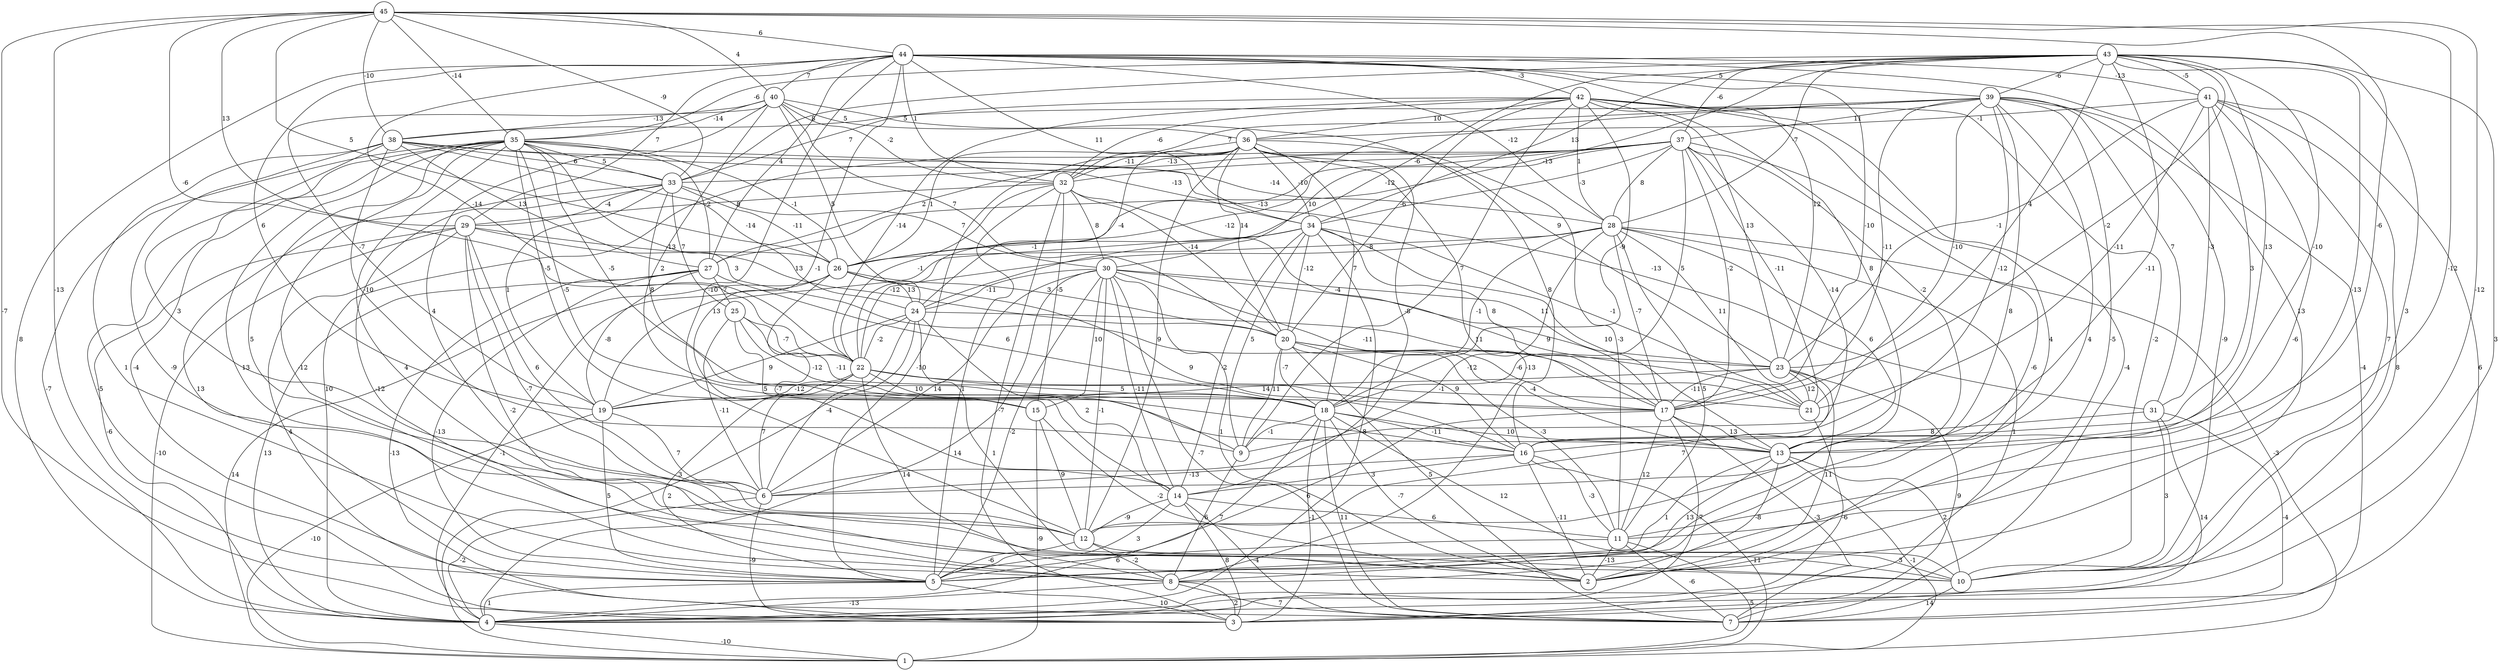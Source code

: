 graph { 
	 fontname="Helvetica,Arial,sans-serif" 
	 node [shape = circle]; 
	 45 -- 3 [label = "-7"];
	 45 -- 5 [label = "-13"];
	 45 -- 10 [label = "-12"];
	 45 -- 11 [label = "-12"];
	 45 -- 13 [label = "-6"];
	 45 -- 22 [label = "-6"];
	 45 -- 26 [label = "5"];
	 45 -- 29 [label = "13"];
	 45 -- 33 [label = "-9"];
	 45 -- 35 [label = "-14"];
	 45 -- 38 [label = "-10"];
	 45 -- 40 [label = "4"];
	 45 -- 44 [label = "6"];
	 44 -- 2 [label = "13"];
	 44 -- 4 [label = "8"];
	 44 -- 12 [label = "-10"];
	 44 -- 14 [label = "-1"];
	 44 -- 17 [label = "-10"];
	 44 -- 19 [label = "6"];
	 44 -- 22 [label = "-14"];
	 44 -- 23 [label = "12"];
	 44 -- 27 [label = "4"];
	 44 -- 28 [label = "-12"];
	 44 -- 29 [label = "7"];
	 44 -- 32 [label = "1"];
	 44 -- 34 [label = "11"];
	 44 -- 39 [label = "5"];
	 44 -- 40 [label = "7"];
	 44 -- 41 [label = "-13"];
	 44 -- 42 [label = "-3"];
	 43 -- 4 [label = "3"];
	 43 -- 6 [label = "-11"];
	 43 -- 10 [label = "3"];
	 43 -- 11 [label = "-13"];
	 43 -- 13 [label = "13"];
	 43 -- 16 [label = "-10"];
	 43 -- 17 [label = "-2"];
	 43 -- 23 [label = "4"];
	 43 -- 24 [label = "-12"];
	 43 -- 27 [label = "-13"];
	 43 -- 28 [label = "-7"];
	 43 -- 33 [label = "8"];
	 43 -- 34 [label = "13"];
	 43 -- 35 [label = "-6"];
	 43 -- 37 [label = "-6"];
	 43 -- 39 [label = "-6"];
	 43 -- 41 [label = "-5"];
	 42 -- 2 [label = "4"];
	 42 -- 7 [label = "-4"];
	 42 -- 9 [label = "7"];
	 42 -- 10 [label = "-2"];
	 42 -- 13 [label = "8"];
	 42 -- 18 [label = "-9"];
	 42 -- 20 [label = "-6"];
	 42 -- 22 [label = "-14"];
	 42 -- 23 [label = "13"];
	 42 -- 28 [label = "1"];
	 42 -- 32 [label = "-6"];
	 42 -- 33 [label = "7"];
	 42 -- 36 [label = "10"];
	 41 -- 3 [label = "6"];
	 41 -- 4 [label = "8"];
	 41 -- 8 [label = "-6"];
	 41 -- 10 [label = "7"];
	 41 -- 16 [label = "3"];
	 41 -- 21 [label = "-11"];
	 41 -- 23 [label = "-1"];
	 41 -- 31 [label = "-3"];
	 41 -- 36 [label = "-1"];
	 40 -- 12 [label = "4"];
	 40 -- 16 [label = "2"];
	 40 -- 19 [label = "-7"];
	 40 -- 20 [label = "7"];
	 40 -- 23 [label = "9"];
	 40 -- 24 [label = "5"];
	 40 -- 32 [label = "-2"];
	 40 -- 35 [label = "-14"];
	 40 -- 36 [label = "5"];
	 40 -- 38 [label = "-13"];
	 39 -- 2 [label = "-5"];
	 39 -- 5 [label = "4"];
	 39 -- 7 [label = "-4"];
	 39 -- 10 [label = "-9"];
	 39 -- 12 [label = "8"];
	 39 -- 16 [label = "-12"];
	 39 -- 17 [label = "-11"];
	 39 -- 21 [label = "-10"];
	 39 -- 22 [label = "-12"];
	 39 -- 31 [label = "7"];
	 39 -- 32 [label = "7"];
	 39 -- 37 [label = "11"];
	 39 -- 38 [label = "5"];
	 38 -- 6 [label = "3"];
	 38 -- 8 [label = "1"];
	 38 -- 9 [label = "-10"];
	 38 -- 10 [label = "-9"];
	 38 -- 24 [label = "-14"];
	 38 -- 27 [label = "13"];
	 38 -- 28 [label = "-14"];
	 38 -- 33 [label = "6"];
	 38 -- 34 [label = "-13"];
	 37 -- 5 [label = "-6"];
	 37 -- 9 [label = "-14"];
	 37 -- 13 [label = "-2"];
	 37 -- 17 [label = "-2"];
	 37 -- 18 [label = "5"];
	 37 -- 21 [label = "-11"];
	 37 -- 26 [label = "-13"];
	 37 -- 27 [label = "2"];
	 37 -- 28 [label = "8"];
	 37 -- 30 [label = "10"];
	 37 -- 32 [label = "-6"];
	 37 -- 33 [label = "-13"];
	 37 -- 34 [label = "-3"];
	 36 -- 4 [label = "10"];
	 36 -- 5 [label = "-10"];
	 36 -- 8 [label = "-13"];
	 36 -- 11 [label = "-3"];
	 36 -- 12 [label = "9"];
	 36 -- 14 [label = "-8"];
	 36 -- 16 [label = "8"];
	 36 -- 18 [label = "7"];
	 36 -- 20 [label = "14"];
	 36 -- 24 [label = "-4"];
	 36 -- 26 [label = "1"];
	 36 -- 32 [label = "-11"];
	 36 -- 34 [label = "-10"];
	 35 -- 2 [label = "-12"];
	 35 -- 3 [label = "-5"];
	 35 -- 4 [label = "-7"];
	 35 -- 5 [label = "-4"];
	 35 -- 8 [label = "13"];
	 35 -- 10 [label = "4"];
	 35 -- 12 [label = "5"];
	 35 -- 13 [label = "-5"];
	 35 -- 15 [label = "-5"];
	 35 -- 17 [label = "-5"];
	 35 -- 21 [label = "3"];
	 35 -- 26 [label = "-1"];
	 35 -- 27 [label = "-2"];
	 35 -- 31 [label = "-13"];
	 35 -- 33 [label = "5"];
	 34 -- 4 [label = "-8"];
	 34 -- 9 [label = "5"];
	 34 -- 13 [label = "10"];
	 34 -- 14 [label = "-2"];
	 34 -- 17 [label = "8"];
	 34 -- 19 [label = "13"];
	 34 -- 20 [label = "-12"];
	 34 -- 21 [label = "-1"];
	 34 -- 26 [label = "-1"];
	 33 -- 5 [label = "13"];
	 33 -- 8 [label = "-12"];
	 33 -- 18 [label = "8"];
	 33 -- 19 [label = "1"];
	 33 -- 25 [label = "7"];
	 33 -- 26 [label = "-11"];
	 33 -- 29 [label = "-4"];
	 33 -- 30 [label = "7"];
	 32 -- 3 [label = "-7"];
	 32 -- 5 [label = "1"];
	 32 -- 15 [label = "-5"];
	 32 -- 17 [label = "-4"];
	 32 -- 20 [label = "-14"];
	 32 -- 22 [label = "-1"];
	 32 -- 29 [label = "8"];
	 32 -- 30 [label = "8"];
	 31 -- 3 [label = "14"];
	 31 -- 7 [label = "-4"];
	 31 -- 10 [label = "3"];
	 31 -- 16 [label = "8"];
	 30 -- 2 [label = "1"];
	 30 -- 4 [label = "14"];
	 30 -- 5 [label = "-2"];
	 30 -- 6 [label = "14"];
	 30 -- 7 [label = "-7"];
	 30 -- 12 [label = "-1"];
	 30 -- 14 [label = "-11"];
	 30 -- 15 [label = "10"];
	 30 -- 17 [label = "-11"];
	 30 -- 21 [label = "9"];
	 30 -- 23 [label = "11"];
	 30 -- 24 [label = "-11"];
	 29 -- 1 [label = "-10"];
	 29 -- 4 [label = "-6"];
	 29 -- 6 [label = "6"];
	 29 -- 7 [label = "4"];
	 29 -- 8 [label = "-2"];
	 29 -- 12 [label = "-7"];
	 29 -- 20 [label = "13"];
	 29 -- 26 [label = "-13"];
	 28 -- 1 [label = "-3"];
	 28 -- 3 [label = "1"];
	 28 -- 6 [label = "-12"];
	 28 -- 11 [label = "5"];
	 28 -- 13 [label = "6"];
	 28 -- 17 [label = "-7"];
	 28 -- 18 [label = "-1"];
	 28 -- 21 [label = "11"];
	 28 -- 22 [label = "-12"];
	 28 -- 26 [label = "-8"];
	 27 -- 3 [label = "-13"];
	 27 -- 4 [label = "13"];
	 27 -- 5 [label = "-13"];
	 27 -- 18 [label = "6"];
	 27 -- 19 [label = "-8"];
	 27 -- 25 [label = "7"];
	 26 -- 1 [label = "14"];
	 26 -- 4 [label = "-1"];
	 26 -- 14 [label = "-7"];
	 26 -- 16 [label = "9"];
	 26 -- 20 [label = "3"];
	 26 -- 24 [label = "13"];
	 25 -- 6 [label = "-11"];
	 25 -- 9 [label = "5"];
	 25 -- 17 [label = "-11"];
	 25 -- 18 [label = "-12"];
	 25 -- 22 [label = "-7"];
	 24 -- 1 [label = "2"];
	 24 -- 6 [label = "-4"];
	 24 -- 10 [label = "1"];
	 24 -- 14 [label = "2"];
	 24 -- 19 [label = "9"];
	 24 -- 22 [label = "-2"];
	 24 -- 23 [label = "11"];
	 23 -- 2 [label = "11"];
	 23 -- 7 [label = "9"];
	 23 -- 12 [label = "7"];
	 23 -- 17 [label = "-11"];
	 23 -- 19 [label = "14"];
	 23 -- 21 [label = "12"];
	 22 -- 2 [label = "14"];
	 22 -- 5 [label = "3"];
	 22 -- 6 [label = "7"];
	 22 -- 15 [label = "10"];
	 22 -- 18 [label = "5"];
	 22 -- 19 [label = "-12"];
	 22 -- 21 [label = "-1"];
	 21 -- 4 [label = "-6"];
	 20 -- 7 [label = "5"];
	 20 -- 9 [label = "11"];
	 20 -- 11 [label = "-3"];
	 20 -- 13 [label = "-4"];
	 20 -- 16 [label = "9"];
	 20 -- 17 [label = "-6"];
	 20 -- 18 [label = "-7"];
	 19 -- 1 [label = "-10"];
	 19 -- 5 [label = "5"];
	 19 -- 6 [label = "7"];
	 18 -- 2 [label = "-7"];
	 18 -- 3 [label = "-1"];
	 18 -- 4 [label = "7"];
	 18 -- 7 [label = "11"];
	 18 -- 9 [label = "-1"];
	 18 -- 10 [label = "12"];
	 18 -- 13 [label = "10"];
	 18 -- 16 [label = "-11"];
	 17 -- 4 [label = "-7"];
	 17 -- 5 [label = "6"];
	 17 -- 7 [label = "-3"];
	 17 -- 11 [label = "12"];
	 17 -- 13 [label = "13"];
	 16 -- 1 [label = "-11"];
	 16 -- 2 [label = "-11"];
	 16 -- 6 [label = "-13"];
	 16 -- 11 [label = "-3"];
	 16 -- 14 [label = "3"];
	 15 -- 1 [label = "-9"];
	 15 -- 2 [label = "-2"];
	 15 -- 12 [label = "9"];
	 14 -- 3 [label = "8"];
	 14 -- 5 [label = "3"];
	 14 -- 7 [label = "-4"];
	 14 -- 11 [label = "6"];
	 14 -- 12 [label = "-9"];
	 13 -- 1 [label = "-1"];
	 13 -- 2 [label = "-8"];
	 13 -- 5 [label = "1"];
	 13 -- 8 [label = "13"];
	 13 -- 10 [label = "2"];
	 12 -- 5 [label = "-6"];
	 12 -- 8 [label = "-2"];
	 12 -- 10 [label = "3"];
	 11 -- 1 [label = "5"];
	 11 -- 2 [label = "-13"];
	 11 -- 5 [label = "6"];
	 11 -- 7 [label = "-6"];
	 10 -- 7 [label = "14"];
	 9 -- 8 [label = "6"];
	 8 -- 3 [label = "2"];
	 8 -- 4 [label = "-13"];
	 8 -- 7 [label = "7"];
	 6 -- 3 [label = "-9"];
	 6 -- 4 [label = "-2"];
	 5 -- 3 [label = "10"];
	 5 -- 4 [label = "1"];
	 4 -- 1 [label = "-10"];
	 1;
	 2;
	 3;
	 4;
	 5;
	 6;
	 7;
	 8;
	 9;
	 10;
	 11;
	 12;
	 13;
	 14;
	 15;
	 16;
	 17;
	 18;
	 19;
	 20;
	 21;
	 22;
	 23;
	 24;
	 25;
	 26;
	 27;
	 28;
	 29;
	 30;
	 31;
	 32;
	 33;
	 34;
	 35;
	 36;
	 37;
	 38;
	 39;
	 40;
	 41;
	 42;
	 43;
	 44;
	 45;
}

